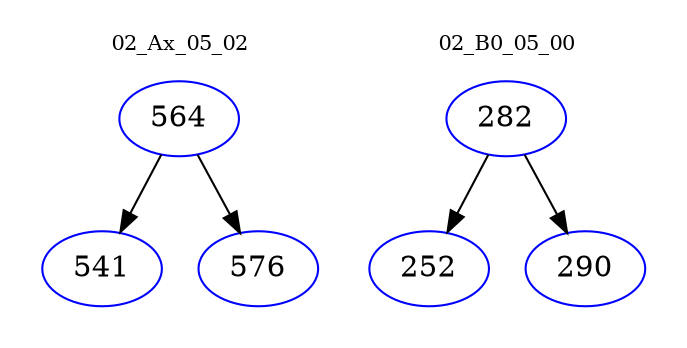 digraph{
subgraph cluster_0 {
color = white
label = "02_Ax_05_02";
fontsize=10;
T0_564 [label="564", color="blue"]
T0_564 -> T0_541 [color="black"]
T0_541 [label="541", color="blue"]
T0_564 -> T0_576 [color="black"]
T0_576 [label="576", color="blue"]
}
subgraph cluster_1 {
color = white
label = "02_B0_05_00";
fontsize=10;
T1_282 [label="282", color="blue"]
T1_282 -> T1_252 [color="black"]
T1_252 [label="252", color="blue"]
T1_282 -> T1_290 [color="black"]
T1_290 [label="290", color="blue"]
}
}
